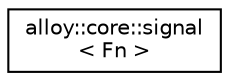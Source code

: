 digraph "Graphical Class Hierarchy"
{
  edge [fontname="Helvetica",fontsize="10",labelfontname="Helvetica",labelfontsize="10"];
  node [fontname="Helvetica",fontsize="10",shape=record];
  rankdir="LR";
  Node1 [label="alloy::core::signal\l\< Fn \>",height=0.2,width=0.4,color="black", fillcolor="white", style="filled",URL="$df/d96/classalloy_1_1core_1_1signal.html"];
}
